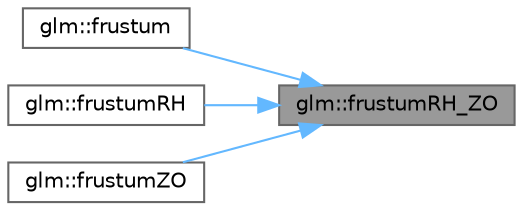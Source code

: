 digraph "glm::frustumRH_ZO"
{
 // LATEX_PDF_SIZE
  bgcolor="transparent";
  edge [fontname=Helvetica,fontsize=10,labelfontname=Helvetica,labelfontsize=10];
  node [fontname=Helvetica,fontsize=10,shape=box,height=0.2,width=0.4];
  rankdir="RL";
  Node1 [id="Node000001",label="glm::frustumRH_ZO",height=0.2,width=0.4,color="gray40", fillcolor="grey60", style="filled", fontcolor="black",tooltip=" "];
  Node1 -> Node2 [id="edge4_Node000001_Node000002",dir="back",color="steelblue1",style="solid",tooltip=" "];
  Node2 [id="Node000002",label="glm::frustum",height=0.2,width=0.4,color="grey40", fillcolor="white", style="filled",URL="$group__ext__matrix__clip__space.html#gaf2b9bdfe77c910ce3ae07c1a386d110e",tooltip=" "];
  Node1 -> Node3 [id="edge5_Node000001_Node000003",dir="back",color="steelblue1",style="solid",tooltip=" "];
  Node3 [id="Node000003",label="glm::frustumRH",height=0.2,width=0.4,color="grey40", fillcolor="white", style="filled",URL="$group__ext__matrix__clip__space.html#gaa881f9ebd1a43e2d032c9a524faf0e7b",tooltip=" "];
  Node1 -> Node4 [id="edge6_Node000001_Node000004",dir="back",color="steelblue1",style="solid",tooltip=" "];
  Node4 [id="Node000004",label="glm::frustumZO",height=0.2,width=0.4,color="grey40", fillcolor="white", style="filled",URL="$group__ext__matrix__clip__space.html#ga5c91ea8845dbaad8f8ab47103866459e",tooltip=" "];
}
